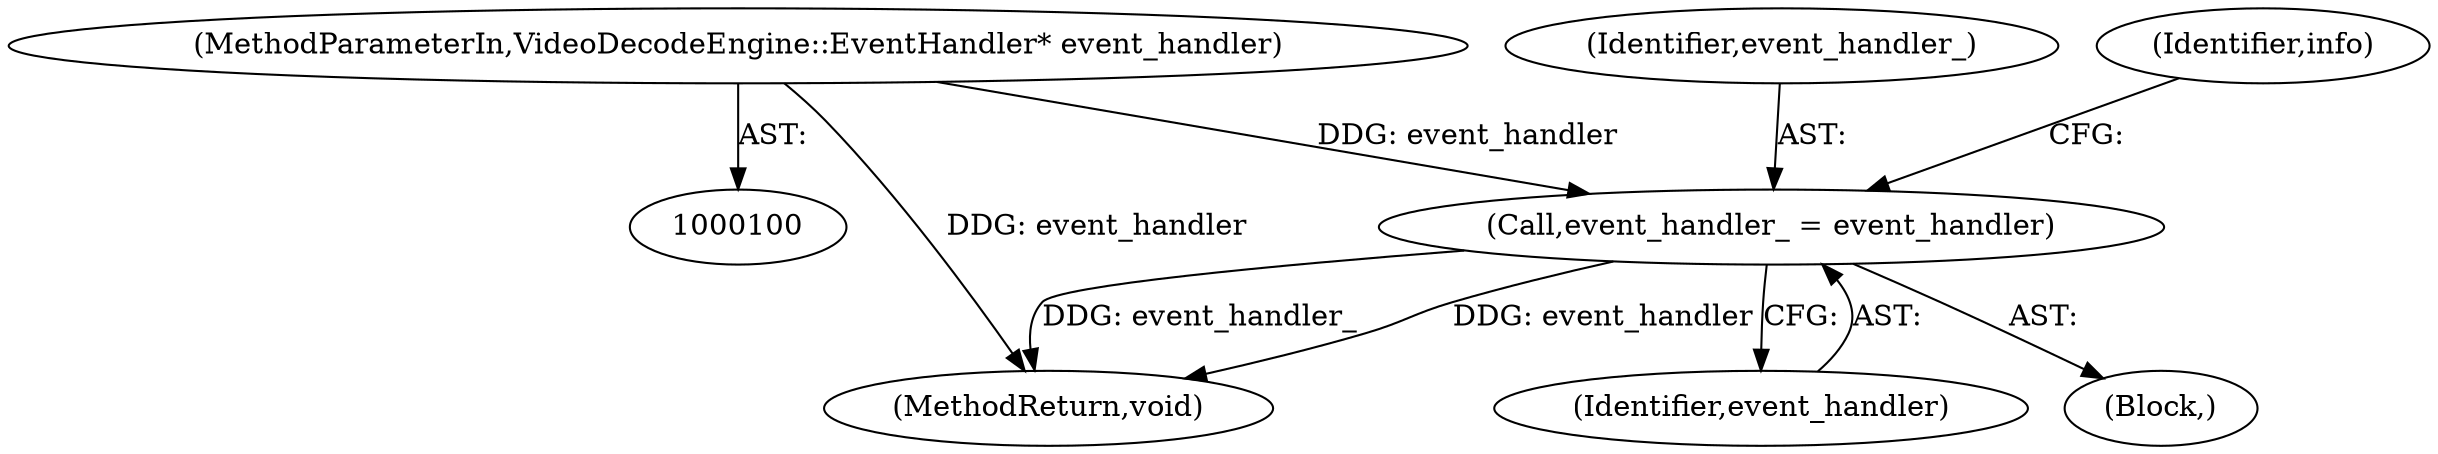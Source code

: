 digraph "0_Chrome_d304b5ec1b16766ea2cb552a27dc14df848d6a0e@pointer" {
"1000329" [label="(Call,event_handler_ = event_handler)"];
"1000102" [label="(MethodParameterIn,VideoDecodeEngine::EventHandler* event_handler)"];
"1000329" [label="(Call,event_handler_ = event_handler)"];
"1000334" [label="(MethodReturn,void)"];
"1000330" [label="(Identifier,event_handler_)"];
"1000102" [label="(MethodParameterIn,VideoDecodeEngine::EventHandler* event_handler)"];
"1000331" [label="(Identifier,event_handler)"];
"1000105" [label="(Block,)"];
"1000333" [label="(Identifier,info)"];
"1000329" -> "1000105"  [label="AST: "];
"1000329" -> "1000331"  [label="CFG: "];
"1000330" -> "1000329"  [label="AST: "];
"1000331" -> "1000329"  [label="AST: "];
"1000333" -> "1000329"  [label="CFG: "];
"1000329" -> "1000334"  [label="DDG: event_handler"];
"1000329" -> "1000334"  [label="DDG: event_handler_"];
"1000102" -> "1000329"  [label="DDG: event_handler"];
"1000102" -> "1000100"  [label="AST: "];
"1000102" -> "1000334"  [label="DDG: event_handler"];
}
